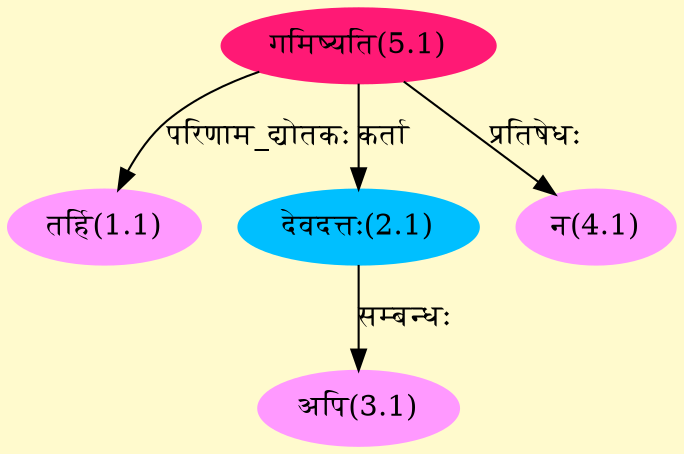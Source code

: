 digraph G{
rankdir=BT;
 compound=true;
 bgcolor="lemonchiffon1";
Node1_1 [style=filled, color="#FF99FF" label = "तर्हि(1.1)"]
Node5_1 [style=filled, color="#FF1975" label = "गमिष्यति(5.1)"]
Node2_1 [style=filled, color="#00BFFF" label = "देवदत्तः(2.1)"]
Node3_1 [style=filled, color="#FF99FF" label = "अपि(3.1)"]
Node4_1 [style=filled, color="#FF99FF" label = "न(4.1)"]
/* Start of Relations section */

Node1_1 -> Node5_1 [  label="परिणाम_द्योतकः"  dir="back" ]
Node2_1 -> Node5_1 [  label="कर्ता"  dir="back" ]
Node3_1 -> Node2_1 [  label="सम्बन्धः"  dir="back" ]
Node4_1 -> Node5_1 [  label="प्रतिषेधः"  dir="back" ]
}
